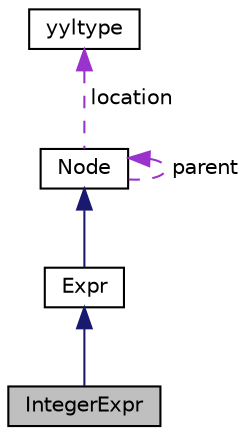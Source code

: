 digraph "IntegerExpr"
{
  edge [fontname="Helvetica",fontsize="10",labelfontname="Helvetica",labelfontsize="10"];
  node [fontname="Helvetica",fontsize="10",shape=record];
  Node3 [label="IntegerExpr",height=0.2,width=0.4,color="black", fillcolor="grey75", style="filled", fontcolor="black"];
  Node4 -> Node3 [dir="back",color="midnightblue",fontsize="10",style="solid"];
  Node4 [label="Expr",height=0.2,width=0.4,color="black", fillcolor="white", style="filled",URL="$class_expr.html"];
  Node5 -> Node4 [dir="back",color="midnightblue",fontsize="10",style="solid"];
  Node5 [label="Node",height=0.2,width=0.4,color="black", fillcolor="white", style="filled",URL="$class_node.html"];
  Node5 -> Node5 [dir="back",color="darkorchid3",fontsize="10",style="dashed",label=" parent" ];
  Node6 -> Node5 [dir="back",color="darkorchid3",fontsize="10",style="dashed",label=" location" ];
  Node6 [label="yyltype",height=0.2,width=0.4,color="black", fillcolor="white", style="filled",URL="$structyyltype.html"];
}
